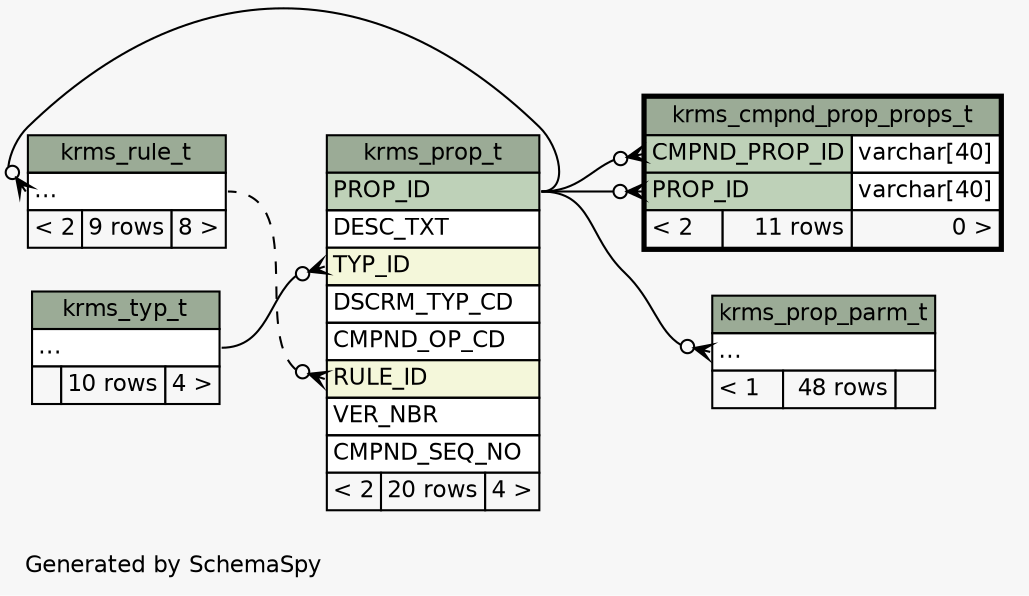 // dot 2.28.0 on Mac OS X 10.7.2
// SchemaSpy rev 590
digraph "impliedTwoDegreesRelationshipsDiagram" {
  graph [
    rankdir="RL"
    bgcolor="#f7f7f7"
    label="\nGenerated by SchemaSpy"
    labeljust="l"
    nodesep="0.18"
    ranksep="0.46"
    fontname="Helvetica"
    fontsize="11"
  ];
  node [
    fontname="Helvetica"
    fontsize="11"
    shape="plaintext"
  ];
  edge [
    arrowsize="0.8"
  ];
  "krms_cmpnd_prop_props_t":"CMPND_PROP_ID":w -> "krms_prop_t":"PROP_ID":e [arrowhead=none dir=back arrowtail=crowodot];
  "krms_cmpnd_prop_props_t":"PROP_ID":w -> "krms_prop_t":"PROP_ID":e [arrowhead=none dir=back arrowtail=crowodot];
  "krms_prop_parm_t":"elipses":w -> "krms_prop_t":"PROP_ID":e [arrowhead=none dir=back arrowtail=crowodot];
  "krms_prop_t":"RULE_ID":w -> "krms_rule_t":"elipses":e [arrowhead=none dir=back arrowtail=crowodot style=dashed];
  "krms_prop_t":"TYP_ID":w -> "krms_typ_t":"elipses":e [arrowhead=none dir=back arrowtail=crowodot];
  "krms_rule_t":"elipses":w -> "krms_prop_t":"PROP_ID":e [arrowhead=none dir=back arrowtail=crowodot];
  "krms_cmpnd_prop_props_t" [
    label=<
    <TABLE BORDER="2" CELLBORDER="1" CELLSPACING="0" BGCOLOR="#ffffff">
      <TR><TD COLSPAN="3" BGCOLOR="#9bab96" ALIGN="CENTER">krms_cmpnd_prop_props_t</TD></TR>
      <TR><TD PORT="CMPND_PROP_ID" COLSPAN="2" BGCOLOR="#bed1b8" ALIGN="LEFT">CMPND_PROP_ID</TD><TD PORT="CMPND_PROP_ID.type" ALIGN="LEFT">varchar[40]</TD></TR>
      <TR><TD PORT="PROP_ID" COLSPAN="2" BGCOLOR="#bed1b8" ALIGN="LEFT">PROP_ID</TD><TD PORT="PROP_ID.type" ALIGN="LEFT">varchar[40]</TD></TR>
      <TR><TD ALIGN="LEFT" BGCOLOR="#f7f7f7">&lt; 2</TD><TD ALIGN="RIGHT" BGCOLOR="#f7f7f7">11 rows</TD><TD ALIGN="RIGHT" BGCOLOR="#f7f7f7">0 &gt;</TD></TR>
    </TABLE>>
    URL="krms_cmpnd_prop_props_t.html"
    tooltip="krms_cmpnd_prop_props_t"
  ];
  "krms_prop_parm_t" [
    label=<
    <TABLE BORDER="0" CELLBORDER="1" CELLSPACING="0" BGCOLOR="#ffffff">
      <TR><TD COLSPAN="3" BGCOLOR="#9bab96" ALIGN="CENTER">krms_prop_parm_t</TD></TR>
      <TR><TD PORT="elipses" COLSPAN="3" ALIGN="LEFT">...</TD></TR>
      <TR><TD ALIGN="LEFT" BGCOLOR="#f7f7f7">&lt; 1</TD><TD ALIGN="RIGHT" BGCOLOR="#f7f7f7">48 rows</TD><TD ALIGN="RIGHT" BGCOLOR="#f7f7f7">  </TD></TR>
    </TABLE>>
    URL="krms_prop_parm_t.html"
    tooltip="krms_prop_parm_t"
  ];
  "krms_prop_t" [
    label=<
    <TABLE BORDER="0" CELLBORDER="1" CELLSPACING="0" BGCOLOR="#ffffff">
      <TR><TD COLSPAN="3" BGCOLOR="#9bab96" ALIGN="CENTER">krms_prop_t</TD></TR>
      <TR><TD PORT="PROP_ID" COLSPAN="3" BGCOLOR="#bed1b8" ALIGN="LEFT">PROP_ID</TD></TR>
      <TR><TD PORT="DESC_TXT" COLSPAN="3" ALIGN="LEFT">DESC_TXT</TD></TR>
      <TR><TD PORT="TYP_ID" COLSPAN="3" BGCOLOR="#f4f7da" ALIGN="LEFT">TYP_ID</TD></TR>
      <TR><TD PORT="DSCRM_TYP_CD" COLSPAN="3" ALIGN="LEFT">DSCRM_TYP_CD</TD></TR>
      <TR><TD PORT="CMPND_OP_CD" COLSPAN="3" ALIGN="LEFT">CMPND_OP_CD</TD></TR>
      <TR><TD PORT="RULE_ID" COLSPAN="3" BGCOLOR="#f4f7da" ALIGN="LEFT">RULE_ID</TD></TR>
      <TR><TD PORT="VER_NBR" COLSPAN="3" ALIGN="LEFT">VER_NBR</TD></TR>
      <TR><TD PORT="CMPND_SEQ_NO" COLSPAN="3" ALIGN="LEFT">CMPND_SEQ_NO</TD></TR>
      <TR><TD ALIGN="LEFT" BGCOLOR="#f7f7f7">&lt; 2</TD><TD ALIGN="RIGHT" BGCOLOR="#f7f7f7">20 rows</TD><TD ALIGN="RIGHT" BGCOLOR="#f7f7f7">4 &gt;</TD></TR>
    </TABLE>>
    URL="krms_prop_t.html"
    tooltip="krms_prop_t"
  ];
  "krms_rule_t" [
    label=<
    <TABLE BORDER="0" CELLBORDER="1" CELLSPACING="0" BGCOLOR="#ffffff">
      <TR><TD COLSPAN="3" BGCOLOR="#9bab96" ALIGN="CENTER">krms_rule_t</TD></TR>
      <TR><TD PORT="elipses" COLSPAN="3" ALIGN="LEFT">...</TD></TR>
      <TR><TD ALIGN="LEFT" BGCOLOR="#f7f7f7">&lt; 2</TD><TD ALIGN="RIGHT" BGCOLOR="#f7f7f7">9 rows</TD><TD ALIGN="RIGHT" BGCOLOR="#f7f7f7">8 &gt;</TD></TR>
    </TABLE>>
    URL="krms_rule_t.html"
    tooltip="krms_rule_t"
  ];
  "krms_typ_t" [
    label=<
    <TABLE BORDER="0" CELLBORDER="1" CELLSPACING="0" BGCOLOR="#ffffff">
      <TR><TD COLSPAN="3" BGCOLOR="#9bab96" ALIGN="CENTER">krms_typ_t</TD></TR>
      <TR><TD PORT="elipses" COLSPAN="3" ALIGN="LEFT">...</TD></TR>
      <TR><TD ALIGN="LEFT" BGCOLOR="#f7f7f7">  </TD><TD ALIGN="RIGHT" BGCOLOR="#f7f7f7">10 rows</TD><TD ALIGN="RIGHT" BGCOLOR="#f7f7f7">4 &gt;</TD></TR>
    </TABLE>>
    URL="krms_typ_t.html"
    tooltip="krms_typ_t"
  ];
}
